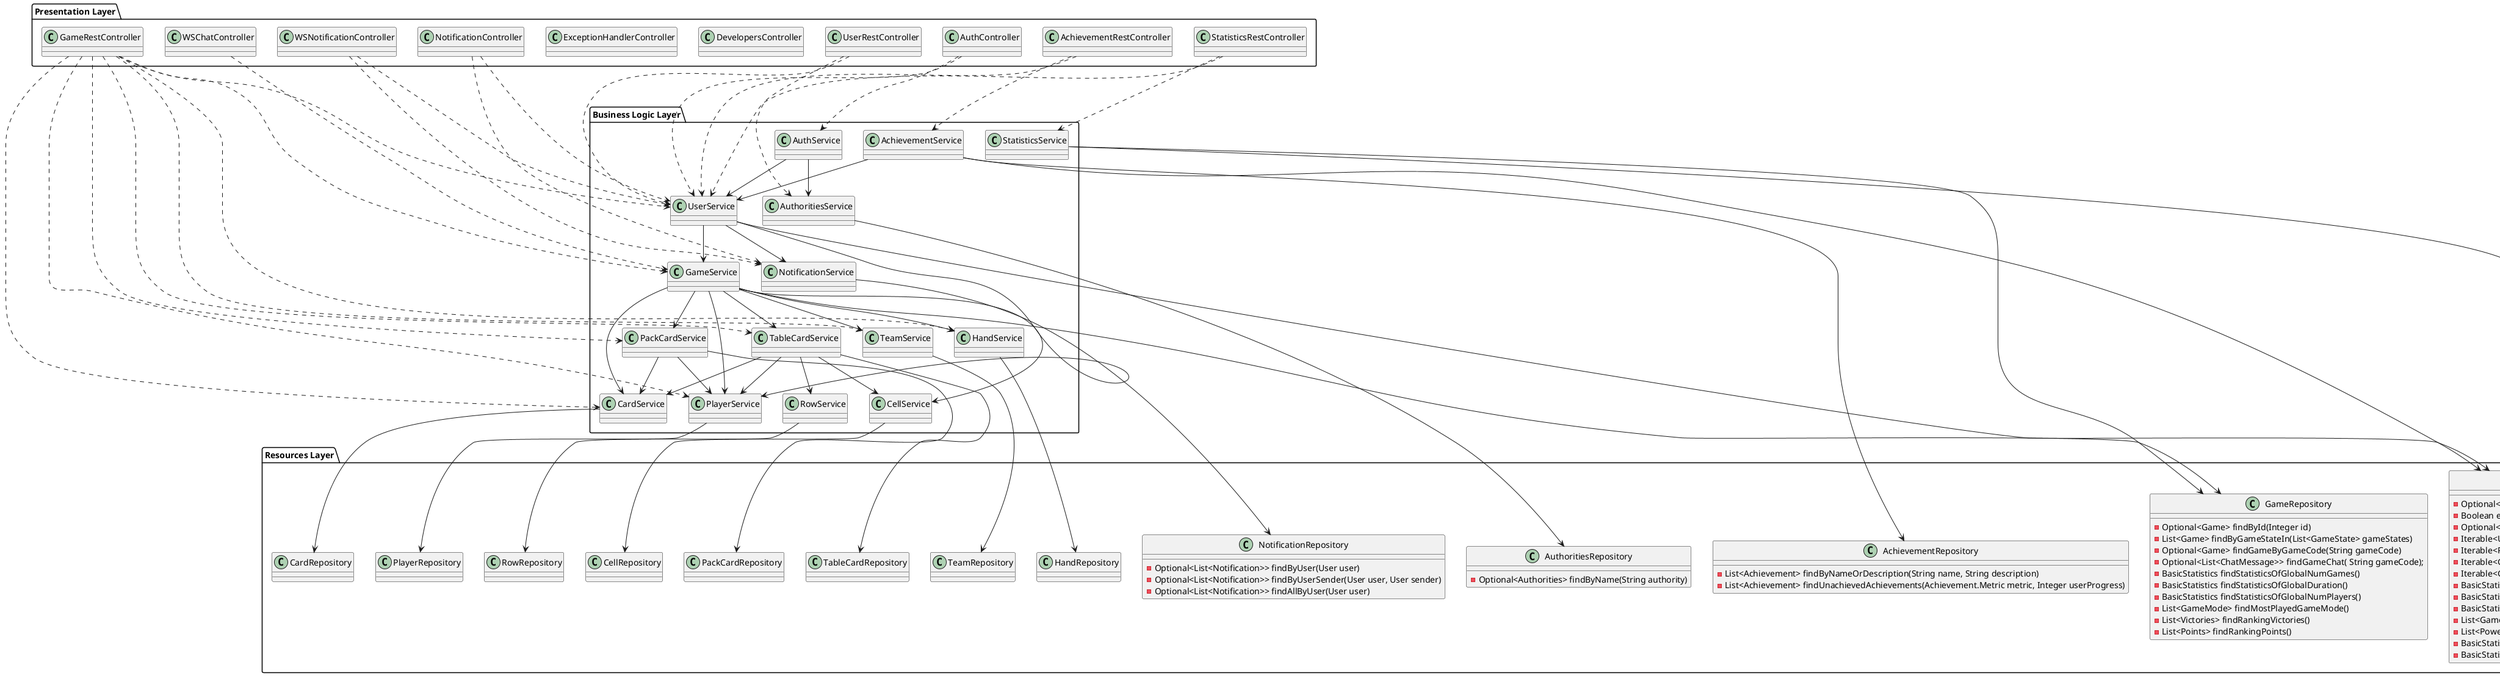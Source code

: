 @startuml
!define RECTANGLE class

package "Presentation Layer" {
    RECTANGLE GameRestController
    RECTANGLE UserRestController
    RECTANGLE AchievementRestController    
    RECTANGLE AuthController
    RECTANGLE DevelopersController
    RECTANGLE ExceptionHandlerController
    RECTANGLE WSChatController
    RECTANGLE StatisticsRestController
    RECTANGLE NotificationController
    RECTANGLE WSNotificationController
}

package "Business Logic Layer" {
    RECTANGLE GameService
    RECTANGLE AchievementService
    RECTANGLE CardService
    RECTANGLE HandService
    RECTANGLE PackCardService
    RECTANGLE PlayerService
    RECTANGLE TableCardService
    RECTANGLE CellService
    RECTANGLE UserService
    RECTANGLE AuthoritiesService
    RECTANGLE RowService
    RECTANGLE AuthService
    RECTANGLE StatisticsService
    RECTANGLE TeamService
    RECTANGLE NotificationService
}

package "Resources Layer" {
    class UserRepository {
        - Optional<User> findByUsername(String username)
        - Boolean existsByUsername(String username)
        - Optional<User> findById(Integer id)
        - Iterable<User> findAllByAuthority(String auth)
        - Iterable<Player> findAllPlayerByUser(User user)
        - Iterable<Game> findAllGamesHostingByUser(User user)
        - Iterable<Game> findAllGamesByUser(User user)
        - BasicStatistics findStatisticsOfUserNumGames(User user)
        - BasicStatistics findStatisticsOfUserDuration(User user)
        - BasicStatistics findStatisticsOfUserNumPlayers(User user)
        - List<GameMode> findMostPlayedGameModeByUser(User user)
        - List<PowerMostUsed> findMostPlayedPowerType(User user)
        - BasicStatistics findUserVictories(User user)
        - BasicStatistics findUserDefeats(User user)
    }
    class AuthoritiesRepository {
        - Optional<Authorities> findByName(String authority)
    }
    class GameRepository {
        - Optional<Game> findById(Integer id)
        - List<Game> findByGameStateIn(List<GameState> gameStates)
        - Optional<Game> findGameByGameCode(String gameCode)
        - Optional<List<ChatMessage>> findGameChat( String gameCode);
        - BasicStatistics findStatisticsOfGlobalNumGames()
        - BasicStatistics findStatisticsOfGlobalDuration()
        - BasicStatistics findStatisticsOfGlobalNumPlayers()
        - List<GameMode> findMostPlayedGameMode()
        - List<Victories> findRankingVictories()
        - List<Points> findRankingPoints()
    }
    class AchievementRepository {
        - List<Achievement> findByNameOrDescription(String name, String description)
        - List<Achievement> findUnachievedAchievements(Achievement.Metric metric, Integer userProgress)

    }
    class CardRepository {

    }
    class HandRepository {

    }
    class PackCardRepository {

    }
    class PlayerRepository {

    }
    class TableCardRepository {

    }
    class CellRepository {

    }
    class RowRepository {

    }
    class TeamRepository {

    }
    class NotificationRepository{
        - Optional<List<Notification>> findByUser(User user)
        - Optional<List<Notification>> findByUserSender(User user, User sender)
        - Optional<List<Notification>> findAllByUser(User user)
    }
}

' Connections from Presentation Layer to Business Logic Layer
GameRestController -.-> GameService
GameRestController -.-> UserService
GameRestController -.-> PlayerService
GameRestController -.-> HandService
GameRestController -.-> TableCardService
GameRestController -.-> PackCardService
GameRestController -.-> CardService
GameRestController -.-> TeamService

UserRestController -.-> UserService
UserRestController -.-> AuthoritiesService

AchievementRestController -.-> AchievementService
AchievementRestController -.-> UserService

AuthController -.-> UserService
AuthController -.-> AuthService

WSChatController -.-> GameService

StatisticsRestController -.-> StatisticsService
StatisticsRestController -.-> UserService

NotificationController -.-> NotificationService
NotificationController -.-> UserService

WSNotificationController -.-> NotificationService
WSNotificationController -.-> UserService


' Connections from Business Logic Layer to Resources Layer
GameService -down-> GameRepository
AchievementService -down-> AchievementRepository
AchievementService -down-> UserRepository
CardService -down-> CardRepository
HandService -down-> HandRepository
PackCardService -down-> PackCardRepository
PlayerService -down-> PlayerRepository
TableCardService -down-> TableCardRepository
UserService -down-> UserRepository
AuthoritiesService -down-> AuthoritiesRepository
CellService -down-> CellRepository
RowService -down-> RowRepository
StatisticsService -down-> GameRepository
StatisticsService -down-> UserRepository
TeamService -down-> TeamRepository
NotificationService -down-> NotificationRepository

' Internal Business Logic Layer connections
GameService -down-> PackCardService
GameService -down-> HandService
GameService -down-> PlayerService
GameService -down-> CardService
GameService -down-> TableCardService
GameService -down-> CellService
GameService -down-> TeamService
PackCardService -down-> CardService
PackCardService -down-> PlayerService
TableCardService -down-> CellService
TableCardService -down-> CardService
TableCardService -down-> PlayerService
TableCardService -down-> RowService
AchievementService -down-> UserService
UserService -down-> PlayerService
UserService -down-> GameService 
UserService -down-> NotificationService 
AuthService -down-> UserService
AuthService -down-> AuthoritiesService

' Styles
@enduml